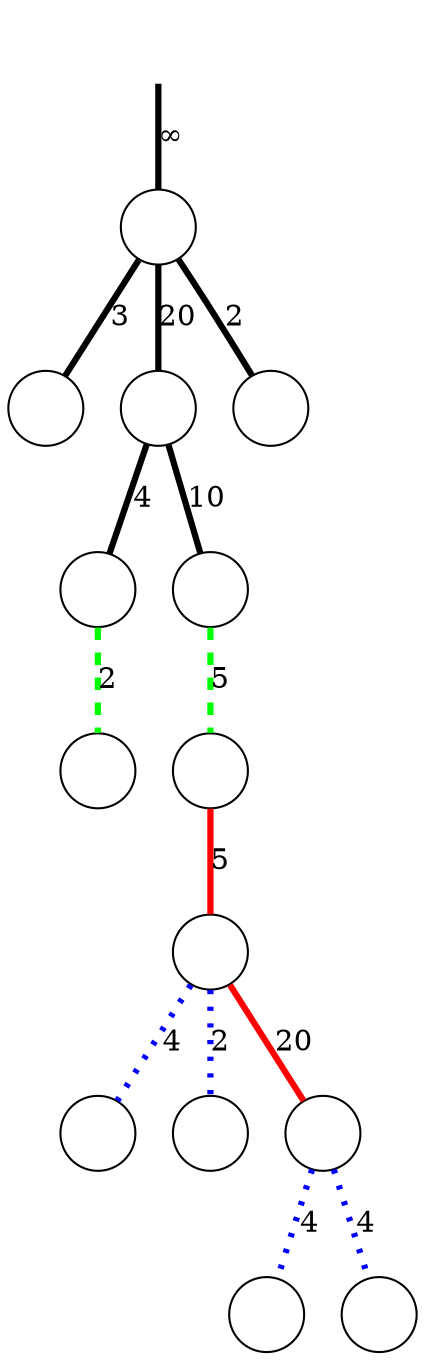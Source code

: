 digraph
{
	node [shape=circle, label=""];
	edge [dir=both, arrowtail=none, arrowhead=none, penwidth=3];

	r -> n00 [label="&infin;"];
	n00 -> n10 [label=3];
	n00 -> n11 [label=20];
	n00 -> n12 [label=2];
	n11 -> n20 [label=4];
	n11 -> n21 [label=10];
	n20 -> n30 [label=2, color=green, style=dashed];
	n21 -> n31 [label=5, color=green, style=dashed];
	n31 -> n40 [label=5, color=red, style=bold];
	n40 -> n50 [label=4, color=blue, style=dotted];
	n40 -> n51 [label=2, color=blue, style=dotted];
	n40 -> n52 [label=20, color=red, style=bold];
	n52 -> n60 [label=4, color=blue, style=dotted];
	n52 -> n61 [label=4, color=blue, style=dotted];

	r [style=invisible];
}

